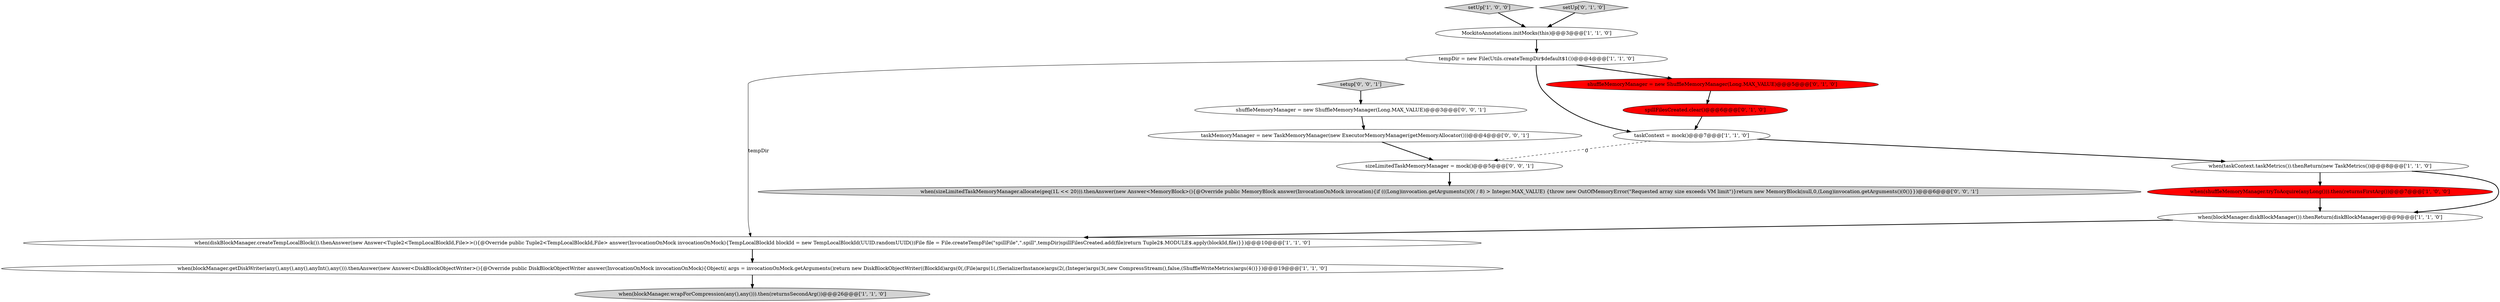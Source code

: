 digraph {
7 [style = filled, label = "when(blockManager.wrapForCompression(any(),any())).then(returnsSecondArg())@@@26@@@['1', '1', '0']", fillcolor = lightgray, shape = ellipse image = "AAA0AAABBB1BBB"];
8 [style = filled, label = "setUp['1', '0', '0']", fillcolor = lightgray, shape = diamond image = "AAA0AAABBB1BBB"];
5 [style = filled, label = "when(blockManager.diskBlockManager()).thenReturn(diskBlockManager)@@@9@@@['1', '1', '0']", fillcolor = white, shape = ellipse image = "AAA0AAABBB1BBB"];
3 [style = filled, label = "when(taskContext.taskMetrics()).thenReturn(new TaskMetrics())@@@8@@@['1', '1', '0']", fillcolor = white, shape = ellipse image = "AAA0AAABBB1BBB"];
16 [style = filled, label = "sizeLimitedTaskMemoryManager = mock()@@@5@@@['0', '0', '1']", fillcolor = white, shape = ellipse image = "AAA0AAABBB3BBB"];
10 [style = filled, label = "spillFilesCreated.clear()@@@6@@@['0', '1', '0']", fillcolor = red, shape = ellipse image = "AAA1AAABBB2BBB"];
15 [style = filled, label = "taskMemoryManager = new TaskMemoryManager(new ExecutorMemoryManager(getMemoryAllocator()))@@@4@@@['0', '0', '1']", fillcolor = white, shape = ellipse image = "AAA0AAABBB3BBB"];
14 [style = filled, label = "setup['0', '0', '1']", fillcolor = lightgray, shape = diamond image = "AAA0AAABBB3BBB"];
17 [style = filled, label = "when(sizeLimitedTaskMemoryManager.allocate(geq(1L << 20))).thenAnswer(new Answer<MemoryBlock>(){@Override public MemoryBlock answer(InvocationOnMock invocation){if (((Long)invocation.getArguments()(0( / 8) > Integer.MAX_VALUE) {throw new OutOfMemoryError(\"Requested array size exceeds VM limit\")}return new MemoryBlock(null,0,(Long)invocation.getArguments()(0()}})@@@6@@@['0', '0', '1']", fillcolor = lightgray, shape = ellipse image = "AAA0AAABBB3BBB"];
6 [style = filled, label = "when(diskBlockManager.createTempLocalBlock()).thenAnswer(new Answer<Tuple2<TempLocalBlockId,File>>(){@Override public Tuple2<TempLocalBlockId,File> answer(InvocationOnMock invocationOnMock){TempLocalBlockId blockId = new TempLocalBlockId(UUID.randomUUID())File file = File.createTempFile(\"spillFile\",\".spill\",tempDir)spillFilesCreated.add(file)return Tuple2$.MODULE$.apply(blockId,file)}})@@@10@@@['1', '1', '0']", fillcolor = white, shape = ellipse image = "AAA0AAABBB1BBB"];
13 [style = filled, label = "shuffleMemoryManager = new ShuffleMemoryManager(Long.MAX_VALUE)@@@3@@@['0', '0', '1']", fillcolor = white, shape = ellipse image = "AAA0AAABBB3BBB"];
4 [style = filled, label = "taskContext = mock()@@@7@@@['1', '1', '0']", fillcolor = white, shape = ellipse image = "AAA0AAABBB1BBB"];
12 [style = filled, label = "shuffleMemoryManager = new ShuffleMemoryManager(Long.MAX_VALUE)@@@5@@@['0', '1', '0']", fillcolor = red, shape = ellipse image = "AAA1AAABBB2BBB"];
11 [style = filled, label = "setUp['0', '1', '0']", fillcolor = lightgray, shape = diamond image = "AAA0AAABBB2BBB"];
2 [style = filled, label = "MockitoAnnotations.initMocks(this)@@@3@@@['1', '1', '0']", fillcolor = white, shape = ellipse image = "AAA0AAABBB1BBB"];
9 [style = filled, label = "when(shuffleMemoryManager.tryToAcquire(anyLong())).then(returnsFirstArg())@@@7@@@['1', '0', '0']", fillcolor = red, shape = ellipse image = "AAA1AAABBB1BBB"];
1 [style = filled, label = "tempDir = new File(Utils.createTempDir$default$1())@@@4@@@['1', '1', '0']", fillcolor = white, shape = ellipse image = "AAA0AAABBB1BBB"];
0 [style = filled, label = "when(blockManager.getDiskWriter(any(),any(),any(),anyInt(),any())).thenAnswer(new Answer<DiskBlockObjectWriter>(){@Override public DiskBlockObjectWriter answer(InvocationOnMock invocationOnMock){Object(( args = invocationOnMock.getArguments()return new DiskBlockObjectWriter((BlockId)args(0(,(File)args(1(,(SerializerInstance)args(2(,(Integer)args(3(,new CompressStream(),false,(ShuffleWriteMetrics)args(4()}})@@@19@@@['1', '1', '0']", fillcolor = white, shape = ellipse image = "AAA0AAABBB1BBB"];
9->5 [style = bold, label=""];
3->9 [style = bold, label=""];
4->3 [style = bold, label=""];
1->4 [style = bold, label=""];
3->5 [style = bold, label=""];
12->10 [style = bold, label=""];
6->0 [style = bold, label=""];
13->15 [style = bold, label=""];
14->13 [style = bold, label=""];
16->17 [style = bold, label=""];
5->6 [style = bold, label=""];
4->16 [style = dashed, label="0"];
8->2 [style = bold, label=""];
15->16 [style = bold, label=""];
2->1 [style = bold, label=""];
11->2 [style = bold, label=""];
1->6 [style = solid, label="tempDir"];
0->7 [style = bold, label=""];
1->12 [style = bold, label=""];
10->4 [style = bold, label=""];
}
